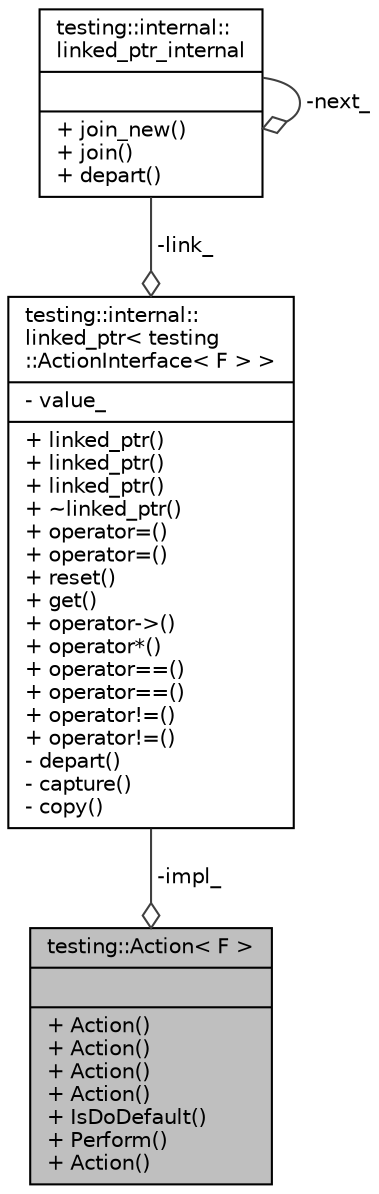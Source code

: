 digraph "testing::Action&lt; F &gt;"
{
  edge [fontname="Helvetica",fontsize="10",labelfontname="Helvetica",labelfontsize="10"];
  node [fontname="Helvetica",fontsize="10",shape=record];
  Node1 [label="{testing::Action\< F \>\n||+ Action()\l+ Action()\l+ Action()\l+ Action()\l+ IsDoDefault()\l+ Perform()\l+ Action()\l}",height=0.2,width=0.4,color="black", fillcolor="grey75", style="filled", fontcolor="black"];
  Node2 -> Node1 [color="grey25",fontsize="10",style="solid",label=" -impl_" ,arrowhead="odiamond",fontname="Helvetica"];
  Node2 [label="{testing::internal::\llinked_ptr\< testing\l::ActionInterface\< F \> \>\n|- value_\l|+ linked_ptr()\l+ linked_ptr()\l+ linked_ptr()\l+ ~linked_ptr()\l+ operator=()\l+ operator=()\l+ reset()\l+ get()\l+ operator-\>()\l+ operator*()\l+ operator==()\l+ operator==()\l+ operator!=()\l+ operator!=()\l- depart()\l- capture()\l- copy()\l}",height=0.2,width=0.4,color="black", fillcolor="white", style="filled",URL="$d9/df4/classtesting_1_1internal_1_1linked__ptr.html"];
  Node3 -> Node2 [color="grey25",fontsize="10",style="solid",label=" -link_" ,arrowhead="odiamond",fontname="Helvetica"];
  Node3 [label="{testing::internal::\llinked_ptr_internal\n||+ join_new()\l+ join()\l+ depart()\l}",height=0.2,width=0.4,color="black", fillcolor="white", style="filled",URL="$d7/d67/classtesting_1_1internal_1_1linked__ptr__internal.html"];
  Node3 -> Node3 [color="grey25",fontsize="10",style="solid",label=" -next_" ,arrowhead="odiamond",fontname="Helvetica"];
}
